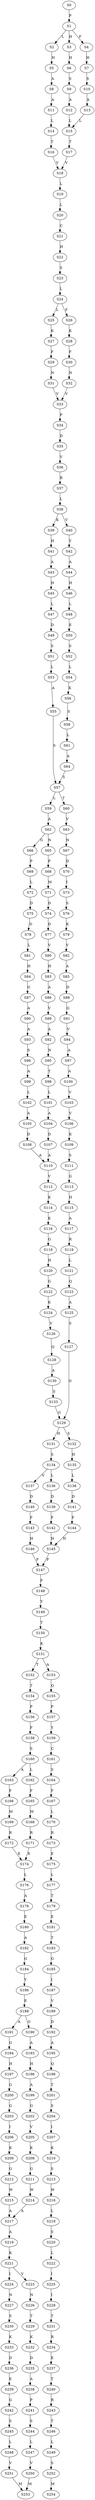 strict digraph  {
	S0 -> S1 [ label = P ];
	S1 -> S2 [ label = L ];
	S1 -> S3 [ label = H ];
	S1 -> S4 [ label = F ];
	S2 -> S5 [ label = H ];
	S3 -> S6 [ label = H ];
	S4 -> S7 [ label = H ];
	S5 -> S8 [ label = A ];
	S6 -> S9 [ label = S ];
	S7 -> S10 [ label = S ];
	S8 -> S11 [ label = A ];
	S9 -> S12 [ label = A ];
	S10 -> S13 [ label = A ];
	S11 -> S14 [ label = L ];
	S12 -> S15 [ label = L ];
	S13 -> S15 [ label = L ];
	S14 -> S16 [ label = T ];
	S15 -> S17 [ label = T ];
	S16 -> S18 [ label = V ];
	S17 -> S18 [ label = V ];
	S18 -> S19 [ label = L ];
	S19 -> S20 [ label = L ];
	S20 -> S21 [ label = C ];
	S21 -> S22 [ label = H ];
	S22 -> S23 [ label = S ];
	S23 -> S24 [ label = L ];
	S24 -> S25 [ label = L ];
	S24 -> S26 [ label = F ];
	S25 -> S27 [ label = K ];
	S26 -> S28 [ label = K ];
	S27 -> S29 [ label = F ];
	S28 -> S30 [ label = F ];
	S29 -> S31 [ label = N ];
	S30 -> S32 [ label = N ];
	S31 -> S33 [ label = V ];
	S32 -> S33 [ label = V ];
	S33 -> S34 [ label = P ];
	S34 -> S35 [ label = D ];
	S35 -> S36 [ label = V ];
	S36 -> S37 [ label = R ];
	S37 -> S38 [ label = L ];
	S38 -> S39 [ label = K ];
	S38 -> S40 [ label = V ];
	S39 -> S41 [ label = H ];
	S40 -> S42 [ label = Y ];
	S41 -> S43 [ label = A ];
	S42 -> S44 [ label = A ];
	S43 -> S45 [ label = H ];
	S44 -> S46 [ label = H ];
	S45 -> S47 [ label = L ];
	S46 -> S48 [ label = L ];
	S47 -> S49 [ label = D ];
	S48 -> S50 [ label = E ];
	S49 -> S51 [ label = S ];
	S50 -> S52 [ label = S ];
	S51 -> S53 [ label = L ];
	S52 -> S54 [ label = L ];
	S53 -> S55 [ label = A ];
	S54 -> S56 [ label = K ];
	S55 -> S57 [ label = S ];
	S56 -> S58 [ label = S ];
	S57 -> S59 [ label = L ];
	S57 -> S60 [ label = T ];
	S58 -> S61 [ label = L ];
	S59 -> S62 [ label = A ];
	S60 -> S63 [ label = V ];
	S61 -> S64 [ label = A ];
	S62 -> S65 [ label = N ];
	S62 -> S66 [ label = G ];
	S63 -> S67 [ label = N ];
	S64 -> S57 [ label = S ];
	S65 -> S68 [ label = P ];
	S66 -> S69 [ label = P ];
	S67 -> S70 [ label = D ];
	S68 -> S71 [ label = M ];
	S69 -> S72 [ label = L ];
	S70 -> S73 [ label = I ];
	S71 -> S74 [ label = D ];
	S72 -> S75 [ label = D ];
	S73 -> S76 [ label = S ];
	S74 -> S77 [ label = D ];
	S75 -> S78 [ label = D ];
	S76 -> S79 [ label = K ];
	S77 -> S80 [ label = V ];
	S78 -> S81 [ label = L ];
	S79 -> S82 [ label = V ];
	S80 -> S83 [ label = H ];
	S81 -> S84 [ label = H ];
	S82 -> S85 [ label = A ];
	S83 -> S86 [ label = A ];
	S84 -> S87 [ label = G ];
	S85 -> S88 [ label = D ];
	S86 -> S89 [ label = V ];
	S87 -> S90 [ label = A ];
	S88 -> S91 [ label = G ];
	S89 -> S92 [ label = A ];
	S90 -> S93 [ label = A ];
	S91 -> S94 [ label = V ];
	S92 -> S95 [ label = N ];
	S93 -> S96 [ label = S ];
	S94 -> S97 [ label = A ];
	S95 -> S98 [ label = T ];
	S96 -> S99 [ label = A ];
	S97 -> S100 [ label = A ];
	S98 -> S101 [ label = L ];
	S99 -> S102 [ label = L ];
	S100 -> S103 [ label = V ];
	S101 -> S104 [ label = A ];
	S102 -> S105 [ label = A ];
	S103 -> S106 [ label = V ];
	S104 -> S107 [ label = D ];
	S105 -> S108 [ label = D ];
	S106 -> S109 [ label = K ];
	S107 -> S110 [ label = A ];
	S108 -> S110 [ label = A ];
	S109 -> S111 [ label = S ];
	S110 -> S112 [ label = V ];
	S111 -> S113 [ label = G ];
	S112 -> S114 [ label = K ];
	S113 -> S115 [ label = H ];
	S114 -> S116 [ label = K ];
	S115 -> S117 [ label = A ];
	S116 -> S118 [ label = G ];
	S117 -> S119 [ label = R ];
	S118 -> S120 [ label = H ];
	S119 -> S121 [ label = L ];
	S120 -> S122 [ label = G ];
	S121 -> S123 [ label = Q ];
	S122 -> S124 [ label = K ];
	S123 -> S125 [ label = A ];
	S124 -> S126 [ label = V ];
	S125 -> S127 [ label = S ];
	S126 -> S128 [ label = Q ];
	S127 -> S129 [ label = G ];
	S128 -> S130 [ label = A ];
	S129 -> S131 [ label = H ];
	S129 -> S132 [ label = S ];
	S130 -> S133 [ label = S ];
	S131 -> S134 [ label = S ];
	S132 -> S135 [ label = H ];
	S133 -> S129 [ label = G ];
	S134 -> S136 [ label = L ];
	S134 -> S137 [ label = V ];
	S135 -> S138 [ label = L ];
	S136 -> S139 [ label = D ];
	S137 -> S140 [ label = D ];
	S138 -> S141 [ label = D ];
	S139 -> S142 [ label = F ];
	S140 -> S143 [ label = F ];
	S141 -> S144 [ label = F ];
	S142 -> S145 [ label = H ];
	S143 -> S146 [ label = H ];
	S144 -> S145 [ label = H ];
	S145 -> S147 [ label = P ];
	S146 -> S147 [ label = P ];
	S147 -> S148 [ label = F ];
	S148 -> S149 [ label = Y ];
	S149 -> S150 [ label = T ];
	S150 -> S151 [ label = K ];
	S151 -> S152 [ label = T ];
	S151 -> S153 [ label = A ];
	S152 -> S154 [ label = T ];
	S153 -> S155 [ label = Q ];
	S154 -> S156 [ label = P ];
	S155 -> S157 [ label = P ];
	S156 -> S158 [ label = F ];
	S157 -> S159 [ label = Y ];
	S158 -> S160 [ label = S ];
	S159 -> S161 [ label = C ];
	S160 -> S162 [ label = L ];
	S160 -> S163 [ label = A ];
	S161 -> S164 [ label = S ];
	S162 -> S165 [ label = F ];
	S163 -> S166 [ label = F ];
	S164 -> S167 [ label = F ];
	S165 -> S168 [ label = M ];
	S166 -> S169 [ label = M ];
	S167 -> S170 [ label = L ];
	S168 -> S171 [ label = R ];
	S169 -> S172 [ label = R ];
	S170 -> S173 [ label = R ];
	S171 -> S174 [ label = E ];
	S172 -> S174 [ label = E ];
	S173 -> S175 [ label = E ];
	S174 -> S176 [ label = L ];
	S175 -> S177 [ label = L ];
	S176 -> S178 [ label = A ];
	S177 -> S179 [ label = T ];
	S178 -> S180 [ label = E ];
	S179 -> S181 [ label = E ];
	S180 -> S182 [ label = A ];
	S181 -> S183 [ label = T ];
	S182 -> S184 [ label = G ];
	S183 -> S185 [ label = G ];
	S184 -> S186 [ label = Y ];
	S185 -> S187 [ label = I ];
	S186 -> S188 [ label = E ];
	S187 -> S189 [ label = V ];
	S188 -> S190 [ label = G ];
	S188 -> S191 [ label = A ];
	S189 -> S192 [ label = D ];
	S190 -> S193 [ label = A ];
	S191 -> S194 [ label = G ];
	S192 -> S195 [ label = A ];
	S193 -> S196 [ label = H ];
	S194 -> S197 [ label = H ];
	S195 -> S198 [ label = Q ];
	S196 -> S199 [ label = A ];
	S197 -> S200 [ label = G ];
	S198 -> S201 [ label = T ];
	S199 -> S202 [ label = G ];
	S200 -> S203 [ label = G ];
	S201 -> S204 [ label = S ];
	S202 -> S205 [ label = V ];
	S203 -> S206 [ label = I ];
	S204 -> S207 [ label = I ];
	S205 -> S208 [ label = K ];
	S206 -> S209 [ label = K ];
	S207 -> S210 [ label = K ];
	S208 -> S211 [ label = G ];
	S209 -> S212 [ label = G ];
	S210 -> S213 [ label = S ];
	S211 -> S214 [ label = W ];
	S212 -> S215 [ label = W ];
	S213 -> S216 [ label = W ];
	S214 -> S217 [ label = A ];
	S215 -> S217 [ label = A ];
	S216 -> S218 [ label = L ];
	S217 -> S219 [ label = A ];
	S218 -> S220 [ label = S ];
	S219 -> S221 [ label = K ];
	S220 -> S222 [ label = L ];
	S221 -> S223 [ label = V ];
	S221 -> S224 [ label = I ];
	S222 -> S225 [ label = I ];
	S223 -> S226 [ label = N ];
	S224 -> S227 [ label = N ];
	S225 -> S228 [ label = I ];
	S226 -> S229 [ label = T ];
	S227 -> S230 [ label = S ];
	S228 -> S231 [ label = T ];
	S229 -> S232 [ label = K ];
	S230 -> S233 [ label = K ];
	S231 -> S234 [ label = R ];
	S232 -> S235 [ label = D ];
	S233 -> S236 [ label = D ];
	S234 -> S237 [ label = E ];
	S235 -> S238 [ label = A ];
	S236 -> S239 [ label = E ];
	S237 -> S240 [ label = T ];
	S238 -> S241 [ label = P ];
	S239 -> S242 [ label = G ];
	S240 -> S243 [ label = R ];
	S241 -> S244 [ label = S ];
	S242 -> S245 [ label = S ];
	S243 -> S246 [ label = T ];
	S244 -> S247 [ label = L ];
	S245 -> S248 [ label = L ];
	S246 -> S249 [ label = L ];
	S247 -> S250 [ label = V ];
	S248 -> S251 [ label = V ];
	S249 -> S252 [ label = S ];
	S250 -> S253 [ label = M ];
	S251 -> S253 [ label = M ];
	S252 -> S254 [ label = M ];
}
